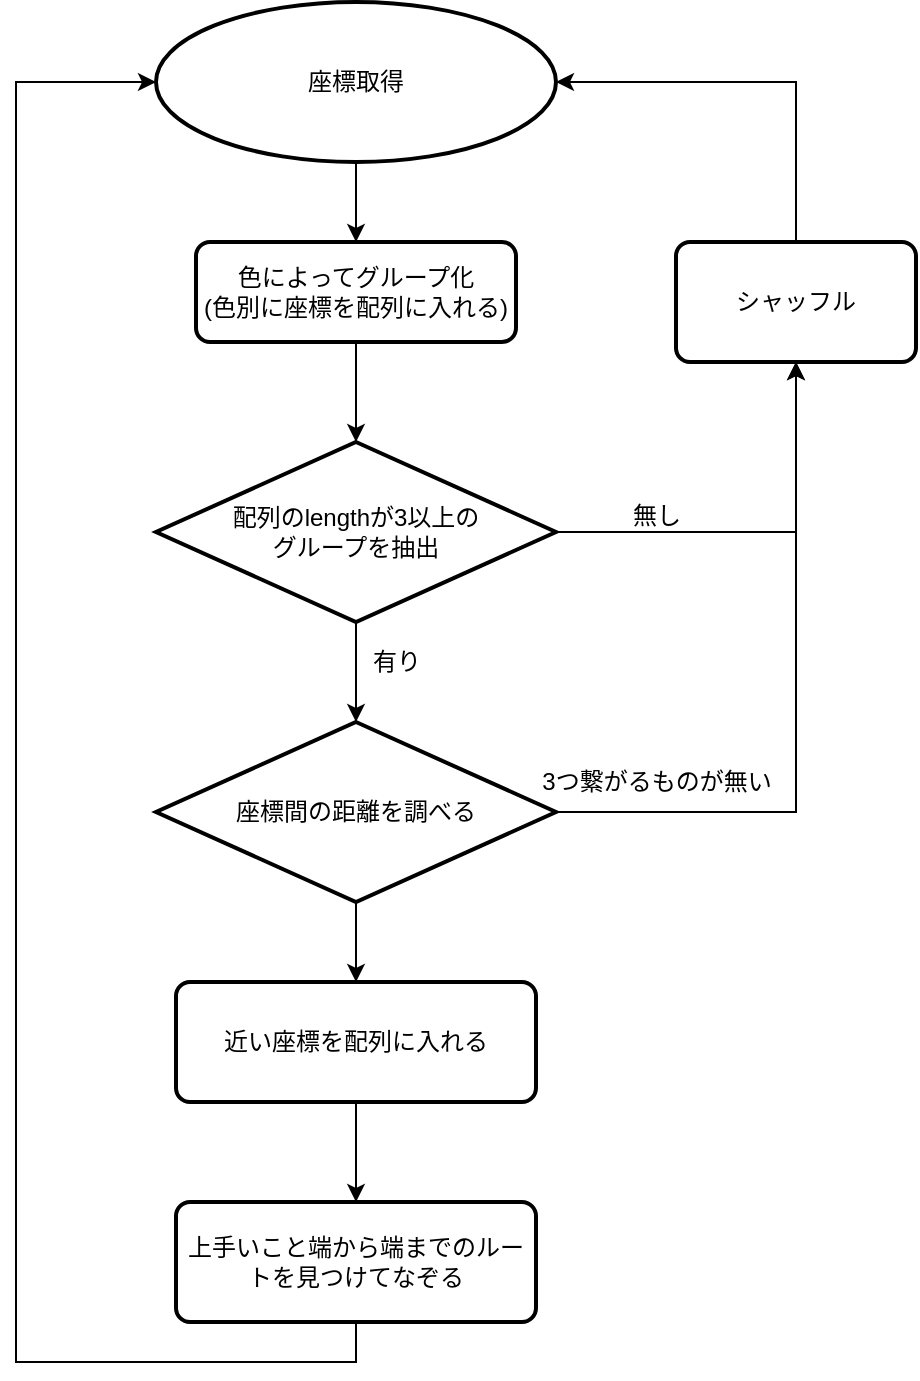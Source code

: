 <mxfile version="13.8.1" type="device"><diagram id="oj3ooEX75GqCzl7EzHl3" name="Page-1"><mxGraphModel dx="1298" dy="802" grid="1" gridSize="10" guides="1" tooltips="1" connect="1" arrows="1" fold="1" page="1" pageScale="1" pageWidth="827" pageHeight="1169" math="0" shadow="0"><root><mxCell id="0"/><mxCell id="1" parent="0"/><mxCell id="5iFVBHfL4fNrDgi1pBZq-15" style="edgeStyle=orthogonalEdgeStyle;rounded=0;orthogonalLoop=1;jettySize=auto;html=1;exitX=0.5;exitY=1;exitDx=0;exitDy=0;exitPerimeter=0;entryX=0.5;entryY=0;entryDx=0;entryDy=0;" edge="1" parent="1" source="5iFVBHfL4fNrDgi1pBZq-1" target="5iFVBHfL4fNrDgi1pBZq-2"><mxGeometry relative="1" as="geometry"/></mxCell><mxCell id="5iFVBHfL4fNrDgi1pBZq-1" value="座標取得" style="strokeWidth=2;html=1;shape=mxgraph.flowchart.start_1;whiteSpace=wrap;" vertex="1" parent="1"><mxGeometry x="260" y="40" width="200" height="80" as="geometry"/></mxCell><mxCell id="5iFVBHfL4fNrDgi1pBZq-16" style="edgeStyle=orthogonalEdgeStyle;rounded=0;orthogonalLoop=1;jettySize=auto;html=1;exitX=0.5;exitY=1;exitDx=0;exitDy=0;entryX=0.5;entryY=0;entryDx=0;entryDy=0;entryPerimeter=0;" edge="1" parent="1" source="5iFVBHfL4fNrDgi1pBZq-2" target="5iFVBHfL4fNrDgi1pBZq-3"><mxGeometry relative="1" as="geometry"/></mxCell><mxCell id="5iFVBHfL4fNrDgi1pBZq-2" value="色によってグループ化&lt;br&gt;(色別に座標を配列に入れる)" style="rounded=1;whiteSpace=wrap;html=1;absoluteArcSize=1;arcSize=14;strokeWidth=2;" vertex="1" parent="1"><mxGeometry x="280" y="160" width="160" height="50" as="geometry"/></mxCell><mxCell id="5iFVBHfL4fNrDgi1pBZq-8" style="edgeStyle=orthogonalEdgeStyle;rounded=0;orthogonalLoop=1;jettySize=auto;html=1;exitX=1;exitY=0.5;exitDx=0;exitDy=0;exitPerimeter=0;entryX=0.5;entryY=1;entryDx=0;entryDy=0;" edge="1" parent="1" source="5iFVBHfL4fNrDgi1pBZq-3" target="5iFVBHfL4fNrDgi1pBZq-6"><mxGeometry relative="1" as="geometry"/></mxCell><mxCell id="5iFVBHfL4fNrDgi1pBZq-17" style="edgeStyle=orthogonalEdgeStyle;rounded=0;orthogonalLoop=1;jettySize=auto;html=1;exitX=0.5;exitY=1;exitDx=0;exitDy=0;exitPerimeter=0;entryX=0.5;entryY=0;entryDx=0;entryDy=0;entryPerimeter=0;" edge="1" parent="1" source="5iFVBHfL4fNrDgi1pBZq-3" target="5iFVBHfL4fNrDgi1pBZq-11"><mxGeometry relative="1" as="geometry"/></mxCell><mxCell id="5iFVBHfL4fNrDgi1pBZq-3" value="配列のlengthが3以上の&lt;br&gt;グループを抽出" style="strokeWidth=2;html=1;shape=mxgraph.flowchart.decision;whiteSpace=wrap;" vertex="1" parent="1"><mxGeometry x="260" y="260" width="200" height="90" as="geometry"/></mxCell><mxCell id="5iFVBHfL4fNrDgi1pBZq-9" style="edgeStyle=orthogonalEdgeStyle;rounded=0;orthogonalLoop=1;jettySize=auto;html=1;exitX=0.5;exitY=0;exitDx=0;exitDy=0;entryX=1;entryY=0.5;entryDx=0;entryDy=0;entryPerimeter=0;" edge="1" parent="1" source="5iFVBHfL4fNrDgi1pBZq-6" target="5iFVBHfL4fNrDgi1pBZq-1"><mxGeometry relative="1" as="geometry"/></mxCell><mxCell id="5iFVBHfL4fNrDgi1pBZq-6" value="シャッフル" style="rounded=1;whiteSpace=wrap;html=1;absoluteArcSize=1;arcSize=14;strokeWidth=2;" vertex="1" parent="1"><mxGeometry x="520" y="160" width="120" height="60" as="geometry"/></mxCell><mxCell id="5iFVBHfL4fNrDgi1pBZq-12" style="edgeStyle=orthogonalEdgeStyle;rounded=0;orthogonalLoop=1;jettySize=auto;html=1;exitX=1;exitY=0.5;exitDx=0;exitDy=0;exitPerimeter=0;entryX=0.5;entryY=1;entryDx=0;entryDy=0;" edge="1" parent="1" source="5iFVBHfL4fNrDgi1pBZq-11" target="5iFVBHfL4fNrDgi1pBZq-6"><mxGeometry relative="1" as="geometry"/></mxCell><mxCell id="5iFVBHfL4fNrDgi1pBZq-23" style="edgeStyle=orthogonalEdgeStyle;rounded=0;orthogonalLoop=1;jettySize=auto;html=1;exitX=0.5;exitY=1;exitDx=0;exitDy=0;exitPerimeter=0;entryX=0.5;entryY=0;entryDx=0;entryDy=0;" edge="1" parent="1" source="5iFVBHfL4fNrDgi1pBZq-11" target="5iFVBHfL4fNrDgi1pBZq-21"><mxGeometry relative="1" as="geometry"/></mxCell><mxCell id="5iFVBHfL4fNrDgi1pBZq-11" value="座標間の距離を調べる" style="strokeWidth=2;html=1;shape=mxgraph.flowchart.decision;whiteSpace=wrap;" vertex="1" parent="1"><mxGeometry x="260" y="400" width="200" height="90" as="geometry"/></mxCell><mxCell id="5iFVBHfL4fNrDgi1pBZq-14" value="無し" style="text;html=1;align=center;verticalAlign=middle;resizable=0;points=[];autosize=1;" vertex="1" parent="1"><mxGeometry x="490" y="287" width="40" height="20" as="geometry"/></mxCell><mxCell id="5iFVBHfL4fNrDgi1pBZq-18" value="有り" style="text;html=1;align=center;verticalAlign=middle;resizable=0;points=[];autosize=1;" vertex="1" parent="1"><mxGeometry x="360" y="360" width="40" height="20" as="geometry"/></mxCell><mxCell id="5iFVBHfL4fNrDgi1pBZq-20" value="3つ繋がるものが無い" style="text;html=1;align=center;verticalAlign=middle;resizable=0;points=[];autosize=1;" vertex="1" parent="1"><mxGeometry x="445" y="420" width="130" height="20" as="geometry"/></mxCell><mxCell id="5iFVBHfL4fNrDgi1pBZq-24" style="edgeStyle=orthogonalEdgeStyle;rounded=0;orthogonalLoop=1;jettySize=auto;html=1;exitX=0.5;exitY=1;exitDx=0;exitDy=0;entryX=0.5;entryY=0;entryDx=0;entryDy=0;" edge="1" parent="1" source="5iFVBHfL4fNrDgi1pBZq-21" target="5iFVBHfL4fNrDgi1pBZq-22"><mxGeometry relative="1" as="geometry"/></mxCell><mxCell id="5iFVBHfL4fNrDgi1pBZq-21" value="近い座標を配列に入れる" style="rounded=1;whiteSpace=wrap;html=1;absoluteArcSize=1;arcSize=14;strokeWidth=2;" vertex="1" parent="1"><mxGeometry x="270" y="530" width="180" height="60" as="geometry"/></mxCell><mxCell id="5iFVBHfL4fNrDgi1pBZq-25" style="edgeStyle=orthogonalEdgeStyle;rounded=0;orthogonalLoop=1;jettySize=auto;html=1;exitX=0.5;exitY=1;exitDx=0;exitDy=0;entryX=0;entryY=0.5;entryDx=0;entryDy=0;entryPerimeter=0;" edge="1" parent="1" source="5iFVBHfL4fNrDgi1pBZq-22" target="5iFVBHfL4fNrDgi1pBZq-1"><mxGeometry relative="1" as="geometry"><Array as="points"><mxPoint x="360" y="720"/><mxPoint x="190" y="720"/><mxPoint x="190" y="80"/></Array></mxGeometry></mxCell><mxCell id="5iFVBHfL4fNrDgi1pBZq-22" value="上手いこと端から端までのルートを見つけてなぞる" style="rounded=1;whiteSpace=wrap;html=1;absoluteArcSize=1;arcSize=14;strokeWidth=2;" vertex="1" parent="1"><mxGeometry x="270" y="640" width="180" height="60" as="geometry"/></mxCell></root></mxGraphModel></diagram></mxfile>